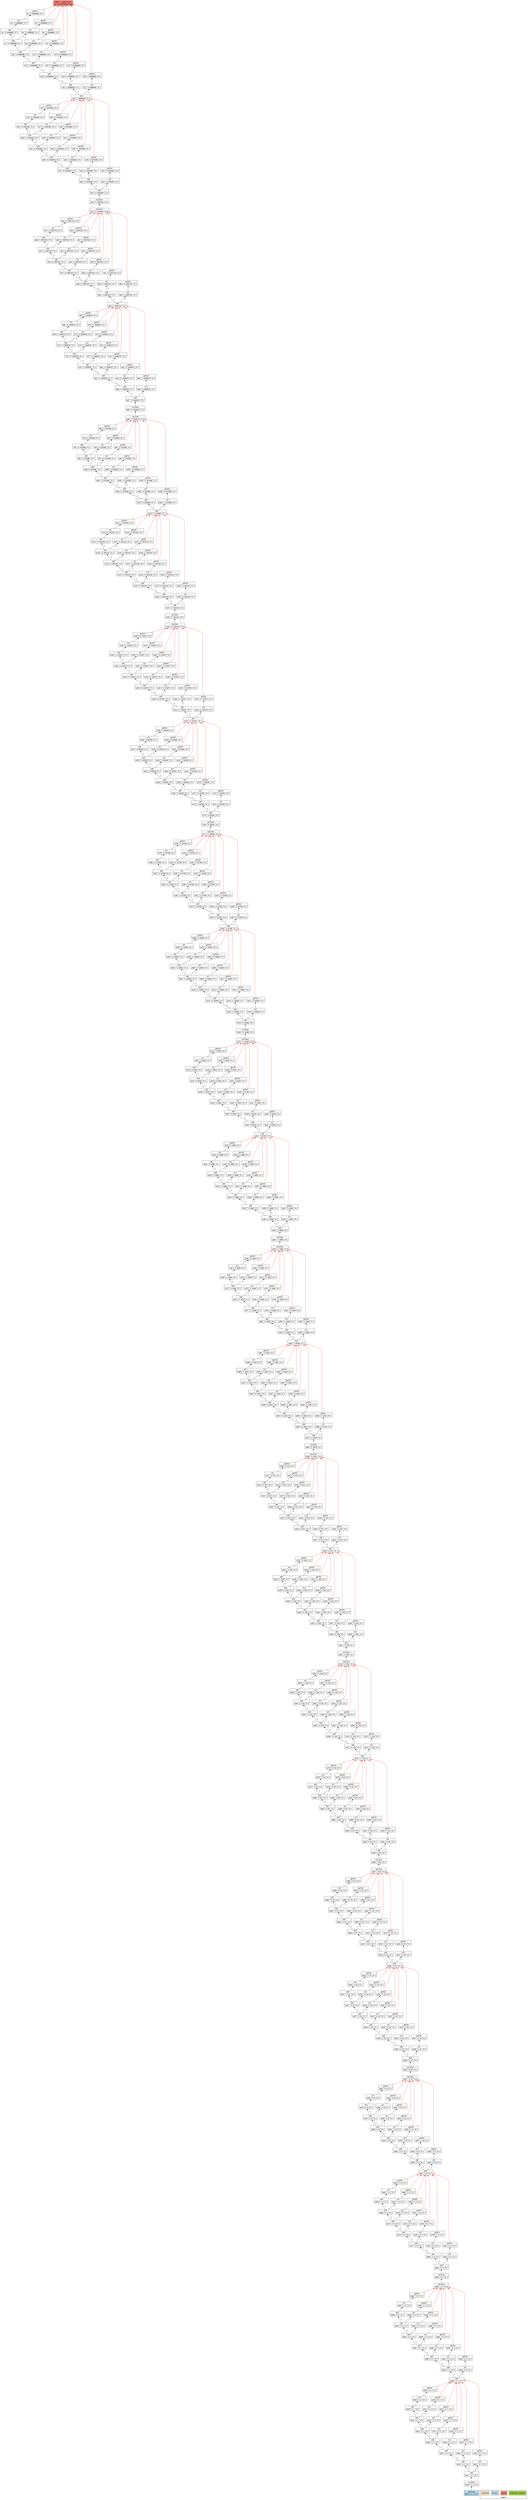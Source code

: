 digraph {
    rankdir=BT;
    graph [dpi=50 fontname=Consolas];
    node [shape=record fontname=Consolas];
    edge [fontname=Consolas];
    1 [label="{Label: \"myTexture\"|{a1|S:16777216|R:9}}" fillcolor=salmon style=filled];
    2 [label="{gather|{a2|S:8388608|R:1}}"];
    3 [label="{mul|{a3|S:8388608|R:1}}"];
    4 [label="{add|{a4|S:8388608|R:1}}"];
    5 [label="{gather|{a5|S:8388608|R:1}}"];
    6 [label="{mul|{a6|S:8388608|R:1}}"];
    7 [label="{add|{a7|S:8388608|R:1}}"];
    8 [label="{gather|{a8|S:8388608|R:1}}"];
    9 [label="{mul|{a9|S:8388608|R:1}}"];
    10 [label="{add|{a10|S:8388608|R:1}}"];
    11 [label="{gather|{a11|S:8388608|R:1}}"];
    12 [label="{mul|{a12|S:8388608|R:1}}"];
    13 [label="{add|{a13|S:8388608|R:1}}"];
    14 [label="{gather|{a14|S:8388608|R:1}}"];
    15 [label="{mul|{a15|S:8388608|R:1}}"];
    16 [label="{add|{a16|S:8388608|R:1}}"];
    17 [label="{gather|{a17|S:8388608|R:1}}"];
    18 [label="{mul|{a18|S:8388608|R:1}}"];
    19 [label="{add|{a19|S:8388608|R:1}}"];
    20 [label="{gather|{a20|S:8388608|R:1}}"];
    21 [label="{mul|{a21|S:8388608|R:1}}"];
    22 [label="{add|{a22|S:8388608|R:7}}"];
    23 [label="{gather|{a23|S:4194304|R:1}}"];
    24 [label="{mul|{a24|S:4194304|R:1}}"];
    25 [label="{add|{a25|S:4194304|R:1}}"];
    26 [label="{gather|{a26|S:4194304|R:1}}"];
    27 [label="{mul|{a27|S:4194304|R:1}}"];
    28 [label="{add|{a28|S:4194304|R:1}}"];
    29 [label="{gather|{a29|S:4194304|R:1}}"];
    30 [label="{mul|{a30|S:4194304|R:1}}"];
    31 [label="{add|{a31|S:4194304|R:1}}"];
    32 [label="{gather|{a32|S:4194304|R:1}}"];
    33 [label="{mul|{a33|S:4194304|R:1}}"];
    34 [label="{add|{a34|S:4194304|R:1}}"];
    35 [label="{gather|{a35|S:4194304|R:1}}"];
    36 [label="{mul|{a36|S:4194304|R:1}}"];
    37 [label="{add|{a37|S:4194304|R:1}}"];
    38 [label="{gather|{a38|S:4194304|R:1}}"];
    39 [label="{mul|{a39|S:4194304|R:1}}"];
    40 [label="{add|{a40|S:4194304|R:1}}"];
    41 [label="{gather|{a41|S:4194304|R:1}}"];
    42 [label="{mul|{a42|S:4194304|R:1}}"];
    43 [label="{add|{a43|S:4194304|R:1}}"];
    44 [label="{minimum|{a44|S:4194304|R:1}}"];
    45 [label="{maximum|{a45|S:4194304|R:8}}"];
    46 [label="{gather|{a46|S:2097152|R:1}}"];
    47 [label="{mul|{a47|S:2097152|R:1}}"];
    48 [label="{add|{a48|S:2097152|R:1}}"];
    49 [label="{gather|{a49|S:2097152|R:1}}"];
    50 [label="{mul|{a50|S:2097152|R:1}}"];
    51 [label="{add|{a51|S:2097152|R:1}}"];
    52 [label="{gather|{a52|S:2097152|R:1}}"];
    53 [label="{mul|{a53|S:2097152|R:1}}"];
    54 [label="{add|{a54|S:2097152|R:1}}"];
    55 [label="{gather|{a55|S:2097152|R:1}}"];
    56 [label="{mul|{a56|S:2097152|R:1}}"];
    57 [label="{add|{a57|S:2097152|R:1}}"];
    58 [label="{gather|{a58|S:2097152|R:1}}"];
    59 [label="{mul|{a59|S:2097152|R:1}}"];
    60 [label="{add|{a60|S:2097152|R:1}}"];
    61 [label="{gather|{a61|S:2097152|R:1}}"];
    62 [label="{mul|{a62|S:2097152|R:1}}"];
    63 [label="{add|{a63|S:2097152|R:1}}"];
    64 [label="{gather|{a64|S:2097152|R:1}}"];
    65 [label="{mul|{a65|S:2097152|R:1}}"];
    66 [label="{add|{a66|S:2097152|R:7}}"];
    67 [label="{gather|{a67|S:1048576|R:1}}"];
    68 [label="{mul|{a68|S:1048576|R:1}}"];
    69 [label="{add|{a69|S:1048576|R:1}}"];
    70 [label="{gather|{a70|S:1048576|R:1}}"];
    71 [label="{mul|{a71|S:1048576|R:1}}"];
    72 [label="{add|{a72|S:1048576|R:1}}"];
    73 [label="{gather|{a73|S:1048576|R:1}}"];
    74 [label="{mul|{a74|S:1048576|R:1}}"];
    75 [label="{add|{a75|S:1048576|R:1}}"];
    76 [label="{gather|{a76|S:1048576|R:1}}"];
    77 [label="{mul|{a77|S:1048576|R:1}}"];
    78 [label="{add|{a78|S:1048576|R:1}}"];
    79 [label="{gather|{a79|S:1048576|R:1}}"];
    80 [label="{mul|{a80|S:1048576|R:1}}"];
    81 [label="{add|{a81|S:1048576|R:1}}"];
    82 [label="{gather|{a82|S:1048576|R:1}}"];
    83 [label="{mul|{a83|S:1048576|R:1}}"];
    84 [label="{add|{a84|S:1048576|R:1}}"];
    85 [label="{gather|{a85|S:1048576|R:1}}"];
    86 [label="{mul|{a86|S:1048576|R:1}}"];
    87 [label="{add|{a87|S:1048576|R:1}}"];
    88 [label="{minimum|{a88|S:1048576|R:1}}"];
    89 [label="{maximum|{a89|S:1048576|R:8}}"];
    90 [label="{gather|{a90|S:524288|R:1}}"];
    91 [label="{mul|{a91|S:524288|R:1}}"];
    92 [label="{add|{a92|S:524288|R:1}}"];
    93 [label="{gather|{a93|S:524288|R:1}}"];
    94 [label="{mul|{a94|S:524288|R:1}}"];
    95 [label="{add|{a95|S:524288|R:1}}"];
    96 [label="{gather|{a96|S:524288|R:1}}"];
    97 [label="{mul|{a97|S:524288|R:1}}"];
    98 [label="{add|{a98|S:524288|R:1}}"];
    99 [label="{gather|{a99|S:524288|R:1}}"];
    100 [label="{mul|{a100|S:524288|R:1}}"];
    101 [label="{add|{a101|S:524288|R:1}}"];
    102 [label="{gather|{a102|S:524288|R:1}}"];
    103 [label="{mul|{a103|S:524288|R:1}}"];
    104 [label="{add|{a104|S:524288|R:1}}"];
    105 [label="{gather|{a105|S:524288|R:1}}"];
    106 [label="{mul|{a106|S:524288|R:1}}"];
    107 [label="{add|{a107|S:524288|R:1}}"];
    108 [label="{gather|{a108|S:524288|R:1}}"];
    109 [label="{mul|{a109|S:524288|R:1}}"];
    110 [label="{add|{a110|S:524288|R:7}}"];
    111 [label="{gather|{a111|S:262144|R:1}}"];
    112 [label="{mul|{a112|S:262144|R:1}}"];
    113 [label="{add|{a113|S:262144|R:1}}"];
    114 [label="{gather|{a114|S:262144|R:1}}"];
    115 [label="{mul|{a115|S:262144|R:1}}"];
    116 [label="{add|{a116|S:262144|R:1}}"];
    117 [label="{gather|{a117|S:262144|R:1}}"];
    118 [label="{mul|{a118|S:262144|R:1}}"];
    119 [label="{add|{a119|S:262144|R:1}}"];
    120 [label="{gather|{a120|S:262144|R:1}}"];
    121 [label="{mul|{a121|S:262144|R:1}}"];
    122 [label="{add|{a122|S:262144|R:1}}"];
    123 [label="{gather|{a123|S:262144|R:1}}"];
    124 [label="{mul|{a124|S:262144|R:1}}"];
    125 [label="{add|{a125|S:262144|R:1}}"];
    126 [label="{gather|{a126|S:262144|R:1}}"];
    127 [label="{mul|{a127|S:262144|R:1}}"];
    128 [label="{add|{a128|S:262144|R:1}}"];
    129 [label="{gather|{a129|S:262144|R:1}}"];
    130 [label="{mul|{a130|S:262144|R:1}}"];
    131 [label="{add|{a131|S:262144|R:1}}"];
    132 [label="{minimum|{a132|S:262144|R:1}}"];
    133 [label="{maximum|{a133|S:262144|R:8}}"];
    134 [label="{gather|{a134|S:131072|R:1}}"];
    135 [label="{mul|{a135|S:131072|R:1}}"];
    136 [label="{add|{a136|S:131072|R:1}}"];
    137 [label="{gather|{a137|S:131072|R:1}}"];
    138 [label="{mul|{a138|S:131072|R:1}}"];
    139 [label="{add|{a139|S:131072|R:1}}"];
    140 [label="{gather|{a140|S:131072|R:1}}"];
    141 [label="{mul|{a141|S:131072|R:1}}"];
    142 [label="{add|{a142|S:131072|R:1}}"];
    143 [label="{gather|{a143|S:131072|R:1}}"];
    144 [label="{mul|{a144|S:131072|R:1}}"];
    145 [label="{add|{a145|S:131072|R:1}}"];
    146 [label="{gather|{a146|S:131072|R:1}}"];
    147 [label="{mul|{a147|S:131072|R:1}}"];
    148 [label="{add|{a148|S:131072|R:1}}"];
    149 [label="{gather|{a149|S:131072|R:1}}"];
    150 [label="{mul|{a150|S:131072|R:1}}"];
    151 [label="{add|{a151|S:131072|R:1}}"];
    152 [label="{gather|{a152|S:131072|R:1}}"];
    153 [label="{mul|{a153|S:131072|R:1}}"];
    154 [label="{add|{a154|S:131072|R:7}}"];
    155 [label="{gather|{a155|S:65536|R:1}}"];
    156 [label="{mul|{a156|S:65536|R:1}}"];
    157 [label="{add|{a157|S:65536|R:1}}"];
    158 [label="{gather|{a158|S:65536|R:1}}"];
    159 [label="{mul|{a159|S:65536|R:1}}"];
    160 [label="{add|{a160|S:65536|R:1}}"];
    161 [label="{gather|{a161|S:65536|R:1}}"];
    162 [label="{mul|{a162|S:65536|R:1}}"];
    163 [label="{add|{a163|S:65536|R:1}}"];
    164 [label="{gather|{a164|S:65536|R:1}}"];
    165 [label="{mul|{a165|S:65536|R:1}}"];
    166 [label="{add|{a166|S:65536|R:1}}"];
    167 [label="{gather|{a167|S:65536|R:1}}"];
    168 [label="{mul|{a168|S:65536|R:1}}"];
    169 [label="{add|{a169|S:65536|R:1}}"];
    170 [label="{gather|{a170|S:65536|R:1}}"];
    171 [label="{mul|{a171|S:65536|R:1}}"];
    172 [label="{add|{a172|S:65536|R:1}}"];
    173 [label="{gather|{a173|S:65536|R:1}}"];
    174 [label="{mul|{a174|S:65536|R:1}}"];
    175 [label="{add|{a175|S:65536|R:1}}"];
    176 [label="{minimum|{a176|S:65536|R:1}}"];
    177 [label="{maximum|{a177|S:65536|R:8}}"];
    178 [label="{gather|{a178|S:32768|R:1}}"];
    179 [label="{mul|{a179|S:32768|R:1}}"];
    180 [label="{add|{a180|S:32768|R:1}}"];
    181 [label="{gather|{a181|S:32768|R:1}}"];
    182 [label="{mul|{a182|S:32768|R:1}}"];
    183 [label="{add|{a183|S:32768|R:1}}"];
    184 [label="{gather|{a184|S:32768|R:1}}"];
    185 [label="{mul|{a185|S:32768|R:1}}"];
    186 [label="{add|{a186|S:32768|R:1}}"];
    187 [label="{gather|{a187|S:32768|R:1}}"];
    188 [label="{mul|{a188|S:32768|R:1}}"];
    189 [label="{add|{a189|S:32768|R:1}}"];
    190 [label="{gather|{a190|S:32768|R:1}}"];
    191 [label="{mul|{a191|S:32768|R:1}}"];
    192 [label="{add|{a192|S:32768|R:1}}"];
    193 [label="{gather|{a193|S:32768|R:1}}"];
    194 [label="{mul|{a194|S:32768|R:1}}"];
    195 [label="{add|{a195|S:32768|R:1}}"];
    196 [label="{gather|{a196|S:32768|R:1}}"];
    197 [label="{mul|{a197|S:32768|R:1}}"];
    198 [label="{add|{a198|S:32768|R:7}}"];
    199 [label="{gather|{a199|S:16384|R:1}}"];
    200 [label="{mul|{a200|S:16384|R:1}}"];
    201 [label="{add|{a201|S:16384|R:1}}"];
    202 [label="{gather|{a202|S:16384|R:1}}"];
    203 [label="{mul|{a203|S:16384|R:1}}"];
    204 [label="{add|{a204|S:16384|R:1}}"];
    205 [label="{gather|{a205|S:16384|R:1}}"];
    206 [label="{mul|{a206|S:16384|R:1}}"];
    207 [label="{add|{a207|S:16384|R:1}}"];
    208 [label="{gather|{a208|S:16384|R:1}}"];
    209 [label="{mul|{a209|S:16384|R:1}}"];
    210 [label="{add|{a210|S:16384|R:1}}"];
    211 [label="{gather|{a211|S:16384|R:1}}"];
    212 [label="{mul|{a212|S:16384|R:1}}"];
    213 [label="{add|{a213|S:16384|R:1}}"];
    214 [label="{gather|{a214|S:16384|R:1}}"];
    215 [label="{mul|{a215|S:16384|R:1}}"];
    216 [label="{add|{a216|S:16384|R:1}}"];
    217 [label="{gather|{a217|S:16384|R:1}}"];
    218 [label="{mul|{a218|S:16384|R:1}}"];
    219 [label="{add|{a219|S:16384|R:1}}"];
    220 [label="{minimum|{a220|S:16384|R:1}}"];
    221 [label="{maximum|{a221|S:16384|R:8}}"];
    222 [label="{gather|{a222|S:8192|R:1}}"];
    223 [label="{mul|{a223|S:8192|R:1}}"];
    224 [label="{add|{a224|S:8192|R:1}}"];
    225 [label="{gather|{a225|S:8192|R:1}}"];
    226 [label="{mul|{a226|S:8192|R:1}}"];
    227 [label="{add|{a227|S:8192|R:1}}"];
    228 [label="{gather|{a228|S:8192|R:1}}"];
    229 [label="{mul|{a229|S:8192|R:1}}"];
    230 [label="{add|{a230|S:8192|R:1}}"];
    231 [label="{gather|{a231|S:8192|R:1}}"];
    232 [label="{mul|{a232|S:8192|R:1}}"];
    233 [label="{add|{a233|S:8192|R:1}}"];
    234 [label="{gather|{a234|S:8192|R:1}}"];
    235 [label="{mul|{a235|S:8192|R:1}}"];
    236 [label="{add|{a236|S:8192|R:1}}"];
    237 [label="{gather|{a237|S:8192|R:1}}"];
    238 [label="{mul|{a238|S:8192|R:1}}"];
    239 [label="{add|{a239|S:8192|R:1}}"];
    240 [label="{gather|{a240|S:8192|R:1}}"];
    241 [label="{mul|{a241|S:8192|R:1}}"];
    242 [label="{add|{a242|S:8192|R:7}}"];
    243 [label="{gather|{a243|S:4096|R:1}}"];
    244 [label="{mul|{a244|S:4096|R:1}}"];
    245 [label="{add|{a245|S:4096|R:1}}"];
    246 [label="{gather|{a246|S:4096|R:1}}"];
    247 [label="{mul|{a247|S:4096|R:1}}"];
    248 [label="{add|{a248|S:4096|R:1}}"];
    249 [label="{gather|{a249|S:4096|R:1}}"];
    250 [label="{mul|{a250|S:4096|R:1}}"];
    251 [label="{add|{a251|S:4096|R:1}}"];
    252 [label="{gather|{a252|S:4096|R:1}}"];
    253 [label="{mul|{a253|S:4096|R:1}}"];
    254 [label="{add|{a254|S:4096|R:1}}"];
    255 [label="{gather|{a255|S:4096|R:1}}"];
    256 [label="{mul|{a256|S:4096|R:1}}"];
    257 [label="{add|{a257|S:4096|R:1}}"];
    258 [label="{gather|{a258|S:4096|R:1}}"];
    259 [label="{mul|{a259|S:4096|R:1}}"];
    260 [label="{add|{a260|S:4096|R:1}}"];
    261 [label="{gather|{a261|S:4096|R:1}}"];
    262 [label="{mul|{a262|S:4096|R:1}}"];
    263 [label="{add|{a263|S:4096|R:1}}"];
    264 [label="{minimum|{a264|S:4096|R:1}}"];
    265 [label="{maximum|{a265|S:4096|R:8}}"];
    266 [label="{gather|{a266|S:2048|R:1}}"];
    267 [label="{mul|{a267|S:2048|R:1}}"];
    268 [label="{add|{a268|S:2048|R:1}}"];
    269 [label="{gather|{a269|S:2048|R:1}}"];
    270 [label="{mul|{a270|S:2048|R:1}}"];
    271 [label="{add|{a271|S:2048|R:1}}"];
    272 [label="{gather|{a272|S:2048|R:1}}"];
    273 [label="{mul|{a273|S:2048|R:1}}"];
    274 [label="{add|{a274|S:2048|R:1}}"];
    275 [label="{gather|{a275|S:2048|R:1}}"];
    276 [label="{mul|{a276|S:2048|R:1}}"];
    277 [label="{add|{a277|S:2048|R:1}}"];
    278 [label="{gather|{a278|S:2048|R:1}}"];
    279 [label="{mul|{a279|S:2048|R:1}}"];
    280 [label="{add|{a280|S:2048|R:1}}"];
    281 [label="{gather|{a281|S:2048|R:1}}"];
    282 [label="{mul|{a282|S:2048|R:1}}"];
    283 [label="{add|{a283|S:2048|R:1}}"];
    284 [label="{gather|{a284|S:2048|R:1}}"];
    285 [label="{mul|{a285|S:2048|R:1}}"];
    286 [label="{add|{a286|S:2048|R:7}}"];
    287 [label="{gather|{a287|S:1024|R:1}}"];
    288 [label="{mul|{a288|S:1024|R:1}}"];
    289 [label="{add|{a289|S:1024|R:1}}"];
    290 [label="{gather|{a290|S:1024|R:1}}"];
    291 [label="{mul|{a291|S:1024|R:1}}"];
    292 [label="{add|{a292|S:1024|R:1}}"];
    293 [label="{gather|{a293|S:1024|R:1}}"];
    294 [label="{mul|{a294|S:1024|R:1}}"];
    295 [label="{add|{a295|S:1024|R:1}}"];
    296 [label="{gather|{a296|S:1024|R:1}}"];
    297 [label="{mul|{a297|S:1024|R:1}}"];
    298 [label="{add|{a298|S:1024|R:1}}"];
    299 [label="{gather|{a299|S:1024|R:1}}"];
    300 [label="{mul|{a300|S:1024|R:1}}"];
    301 [label="{add|{a301|S:1024|R:1}}"];
    302 [label="{gather|{a302|S:1024|R:1}}"];
    303 [label="{mul|{a303|S:1024|R:1}}"];
    304 [label="{add|{a304|S:1024|R:1}}"];
    305 [label="{gather|{a305|S:1024|R:1}}"];
    306 [label="{mul|{a306|S:1024|R:1}}"];
    307 [label="{add|{a307|S:1024|R:1}}"];
    308 [label="{minimum|{a308|S:1024|R:1}}"];
    309 [label="{maximum|{a309|S:1024|R:8}}"];
    310 [label="{gather|{a310|S:512|R:1}}"];
    311 [label="{mul|{a311|S:512|R:1}}"];
    312 [label="{add|{a312|S:512|R:1}}"];
    313 [label="{gather|{a313|S:512|R:1}}"];
    314 [label="{mul|{a314|S:512|R:1}}"];
    315 [label="{add|{a315|S:512|R:1}}"];
    316 [label="{gather|{a316|S:512|R:1}}"];
    317 [label="{mul|{a317|S:512|R:1}}"];
    318 [label="{add|{a318|S:512|R:1}}"];
    319 [label="{gather|{a319|S:512|R:1}}"];
    320 [label="{mul|{a320|S:512|R:1}}"];
    321 [label="{add|{a321|S:512|R:1}}"];
    322 [label="{gather|{a322|S:512|R:1}}"];
    323 [label="{mul|{a323|S:512|R:1}}"];
    324 [label="{add|{a324|S:512|R:1}}"];
    325 [label="{gather|{a325|S:512|R:1}}"];
    326 [label="{mul|{a326|S:512|R:1}}"];
    327 [label="{add|{a327|S:512|R:1}}"];
    328 [label="{gather|{a328|S:512|R:1}}"];
    329 [label="{mul|{a329|S:512|R:1}}"];
    330 [label="{add|{a330|S:512|R:7}}"];
    331 [label="{gather|{a331|S:256|R:1}}"];
    332 [label="{mul|{a332|S:256|R:1}}"];
    333 [label="{add|{a333|S:256|R:1}}"];
    334 [label="{gather|{a334|S:256|R:1}}"];
    335 [label="{mul|{a335|S:256|R:1}}"];
    336 [label="{add|{a336|S:256|R:1}}"];
    337 [label="{gather|{a337|S:256|R:1}}"];
    338 [label="{mul|{a338|S:256|R:1}}"];
    339 [label="{add|{a339|S:256|R:1}}"];
    340 [label="{gather|{a340|S:256|R:1}}"];
    341 [label="{mul|{a341|S:256|R:1}}"];
    342 [label="{add|{a342|S:256|R:1}}"];
    343 [label="{gather|{a343|S:256|R:1}}"];
    344 [label="{mul|{a344|S:256|R:1}}"];
    345 [label="{add|{a345|S:256|R:1}}"];
    346 [label="{gather|{a346|S:256|R:1}}"];
    347 [label="{mul|{a347|S:256|R:1}}"];
    348 [label="{add|{a348|S:256|R:1}}"];
    349 [label="{gather|{a349|S:256|R:1}}"];
    350 [label="{mul|{a350|S:256|R:1}}"];
    351 [label="{add|{a351|S:256|R:1}}"];
    352 [label="{minimum|{a352|S:256|R:1}}"];
    353 [label="{maximum|{a353|S:256|R:8}}"];
    354 [label="{gather|{a354|S:128|R:1}}"];
    355 [label="{mul|{a355|S:128|R:1}}"];
    356 [label="{add|{a356|S:128|R:1}}"];
    357 [label="{gather|{a357|S:128|R:1}}"];
    358 [label="{mul|{a358|S:128|R:1}}"];
    359 [label="{add|{a359|S:128|R:1}}"];
    360 [label="{gather|{a360|S:128|R:1}}"];
    361 [label="{mul|{a361|S:128|R:1}}"];
    362 [label="{add|{a362|S:128|R:1}}"];
    363 [label="{gather|{a363|S:128|R:1}}"];
    364 [label="{mul|{a364|S:128|R:1}}"];
    365 [label="{add|{a365|S:128|R:1}}"];
    366 [label="{gather|{a366|S:128|R:1}}"];
    367 [label="{mul|{a367|S:128|R:1}}"];
    368 [label="{add|{a368|S:128|R:1}}"];
    369 [label="{gather|{a369|S:128|R:1}}"];
    370 [label="{mul|{a370|S:128|R:1}}"];
    371 [label="{add|{a371|S:128|R:1}}"];
    372 [label="{gather|{a372|S:128|R:1}}"];
    373 [label="{mul|{a373|S:128|R:1}}"];
    374 [label="{add|{a374|S:128|R:7}}"];
    375 [label="{gather|{a375|S:64|R:1}}"];
    376 [label="{mul|{a376|S:64|R:1}}"];
    377 [label="{add|{a377|S:64|R:1}}"];
    378 [label="{gather|{a378|S:64|R:1}}"];
    379 [label="{mul|{a379|S:64|R:1}}"];
    380 [label="{add|{a380|S:64|R:1}}"];
    381 [label="{gather|{a381|S:64|R:1}}"];
    382 [label="{mul|{a382|S:64|R:1}}"];
    383 [label="{add|{a383|S:64|R:1}}"];
    384 [label="{gather|{a384|S:64|R:1}}"];
    385 [label="{mul|{a385|S:64|R:1}}"];
    386 [label="{add|{a386|S:64|R:1}}"];
    387 [label="{gather|{a387|S:64|R:1}}"];
    388 [label="{mul|{a388|S:64|R:1}}"];
    389 [label="{add|{a389|S:64|R:1}}"];
    390 [label="{gather|{a390|S:64|R:1}}"];
    391 [label="{mul|{a391|S:64|R:1}}"];
    392 [label="{add|{a392|S:64|R:1}}"];
    393 [label="{gather|{a393|S:64|R:1}}"];
    394 [label="{mul|{a394|S:64|R:1}}"];
    395 [label="{add|{a395|S:64|R:1}}"];
    396 [label="{minimum|{a396|S:64|R:1}}"];
    397 [label="{maximum|{a397|S:64|R:8}}"];
    398 [label="{gather|{a398|S:32|R:1}}"];
    399 [label="{mul|{a399|S:32|R:1}}"];
    400 [label="{add|{a400|S:32|R:1}}"];
    401 [label="{gather|{a401|S:32|R:1}}"];
    402 [label="{mul|{a402|S:32|R:1}}"];
    403 [label="{add|{a403|S:32|R:1}}"];
    404 [label="{gather|{a404|S:32|R:1}}"];
    405 [label="{mul|{a405|S:32|R:1}}"];
    406 [label="{add|{a406|S:32|R:1}}"];
    407 [label="{gather|{a407|S:32|R:1}}"];
    408 [label="{mul|{a408|S:32|R:1}}"];
    409 [label="{add|{a409|S:32|R:1}}"];
    410 [label="{gather|{a410|S:32|R:1}}"];
    411 [label="{mul|{a411|S:32|R:1}}"];
    412 [label="{add|{a412|S:32|R:1}}"];
    413 [label="{gather|{a413|S:32|R:1}}"];
    414 [label="{mul|{a414|S:32|R:1}}"];
    415 [label="{add|{a415|S:32|R:1}}"];
    416 [label="{gather|{a416|S:32|R:1}}"];
    417 [label="{mul|{a417|S:32|R:1}}"];
    418 [label="{add|{a418|S:32|R:7}}"];
    419 [label="{gather|{a419|S:16|R:1}}"];
    420 [label="{mul|{a420|S:16|R:1}}"];
    421 [label="{add|{a421|S:16|R:1}}"];
    422 [label="{gather|{a422|S:16|R:1}}"];
    423 [label="{mul|{a423|S:16|R:1}}"];
    424 [label="{add|{a424|S:16|R:1}}"];
    425 [label="{gather|{a425|S:16|R:1}}"];
    426 [label="{mul|{a426|S:16|R:1}}"];
    427 [label="{add|{a427|S:16|R:1}}"];
    428 [label="{gather|{a428|S:16|R:1}}"];
    429 [label="{mul|{a429|S:16|R:1}}"];
    430 [label="{add|{a430|S:16|R:1}}"];
    431 [label="{gather|{a431|S:16|R:1}}"];
    432 [label="{mul|{a432|S:16|R:1}}"];
    433 [label="{add|{a433|S:16|R:1}}"];
    434 [label="{gather|{a434|S:16|R:1}}"];
    435 [label="{mul|{a435|S:16|R:1}}"];
    436 [label="{add|{a436|S:16|R:1}}"];
    437 [label="{gather|{a437|S:16|R:1}}"];
    438 [label="{mul|{a438|S:16|R:1}}"];
    439 [label="{add|{a439|S:16|R:1}}"];
    440 [label="{minimum|{a440|S:16|R:1}}"];
    441 [label="{maximum|{a441|S:16|R:8}}"];
    442 [label="{gather|{a442|S:8|R:1}}"];
    443 [label="{mul|{a443|S:8|R:1}}"];
    444 [label="{add|{a444|S:8|R:1}}"];
    445 [label="{gather|{a445|S:8|R:1}}"];
    446 [label="{mul|{a446|S:8|R:1}}"];
    447 [label="{add|{a447|S:8|R:1}}"];
    448 [label="{gather|{a448|S:8|R:1}}"];
    449 [label="{mul|{a449|S:8|R:1}}"];
    450 [label="{add|{a450|S:8|R:1}}"];
    451 [label="{gather|{a451|S:8|R:1}}"];
    452 [label="{mul|{a452|S:8|R:1}}"];
    453 [label="{add|{a453|S:8|R:1}}"];
    454 [label="{gather|{a454|S:8|R:1}}"];
    455 [label="{mul|{a455|S:8|R:1}}"];
    456 [label="{add|{a456|S:8|R:1}}"];
    457 [label="{gather|{a457|S:8|R:1}}"];
    458 [label="{mul|{a458|S:8|R:1}}"];
    459 [label="{add|{a459|S:8|R:1}}"];
    460 [label="{gather|{a460|S:8|R:1}}"];
    461 [label="{mul|{a461|S:8|R:1}}"];
    462 [label="{add|{a462|S:8|R:7}}"];
    463 [label="{gather|{a463|S:4|R:1}}"];
    464 [label="{mul|{a464|S:4|R:1}}"];
    465 [label="{add|{a465|S:4|R:1}}"];
    466 [label="{gather|{a466|S:4|R:1}}"];
    467 [label="{mul|{a467|S:4|R:1}}"];
    468 [label="{add|{a468|S:4|R:1}}"];
    469 [label="{gather|{a469|S:4|R:1}}"];
    470 [label="{mul|{a470|S:4|R:1}}"];
    471 [label="{add|{a471|S:4|R:1}}"];
    472 [label="{gather|{a472|S:4|R:1}}"];
    473 [label="{mul|{a473|S:4|R:1}}"];
    474 [label="{add|{a474|S:4|R:1}}"];
    475 [label="{gather|{a475|S:4|R:1}}"];
    476 [label="{mul|{a476|S:4|R:1}}"];
    477 [label="{add|{a477|S:4|R:1}}"];
    478 [label="{gather|{a478|S:4|R:1}}"];
    479 [label="{mul|{a479|S:4|R:1}}"];
    480 [label="{add|{a480|S:4|R:1}}"];
    481 [label="{gather|{a481|S:4|R:1}}"];
    482 [label="{mul|{a482|S:4|R:1}}"];
    483 [label="{add|{a483|S:4|R:1}}"];
    484 [label="{minimum|{a484|S:4|R:1}}"];
    485 [label="{maximum|{a485|S:4|R:8}}"];
    486 [label="{gather|{a486|S:2|R:1}}"];
    487 [label="{mul|{a487|S:2|R:1}}"];
    488 [label="{add|{a488|S:2|R:1}}"];
    489 [label="{gather|{a489|S:2|R:1}}"];
    490 [label="{mul|{a490|S:2|R:1}}"];
    491 [label="{add|{a491|S:2|R:1}}"];
    492 [label="{gather|{a492|S:2|R:1}}"];
    493 [label="{mul|{a493|S:2|R:1}}"];
    494 [label="{add|{a494|S:2|R:1}}"];
    495 [label="{gather|{a495|S:2|R:1}}"];
    496 [label="{mul|{a496|S:2|R:1}}"];
    497 [label="{add|{a497|S:2|R:1}}"];
    498 [label="{gather|{a498|S:2|R:1}}"];
    499 [label="{mul|{a499|S:2|R:1}}"];
    500 [label="{add|{a500|S:2|R:1}}"];
    501 [label="{gather|{a501|S:2|R:1}}"];
    502 [label="{mul|{a502|S:2|R:1}}"];
    503 [label="{add|{a503|S:2|R:1}}"];
    504 [label="{gather|{a504|S:2|R:1}}"];
    505 [label="{mul|{a505|S:2|R:1}}"];
    506 [label="{add|{a506|S:2|R:7}}"];
    507 [label="{gather|{a507|S:1|R:1}}"];
    508 [label="{mul|{a508|S:1|R:1}}"];
    509 [label="{add|{a509|S:1|R:1}}"];
    510 [label="{gather|{a510|S:1|R:1}}"];
    511 [label="{mul|{a511|S:1|R:1}}"];
    512 [label="{add|{a512|S:1|R:1}}"];
    513 [label="{gather|{a513|S:1|R:1}}"];
    514 [label="{mul|{a514|S:1|R:1}}"];
    515 [label="{add|{a515|S:1|R:1}}"];
    516 [label="{gather|{a516|S:1|R:1}}"];
    517 [label="{mul|{a517|S:1|R:1}}"];
    518 [label="{add|{a518|S:1|R:1}}"];
    519 [label="{gather|{a519|S:1|R:1}}"];
    520 [label="{mul|{a520|S:1|R:1}}"];
    521 [label="{add|{a521|S:1|R:1}}"];
    522 [label="{gather|{a522|S:1|R:1}}"];
    523 [label="{mul|{a523|S:1|R:1}}"];
    524 [label="{add|{a524|S:1|R:1}}"];
    525 [label="{gather|{a525|S:1|R:1}}"];
    526 [label="{mul|{a526|S:1|R:1}}"];
    527 [label="{add|{a527|S:1|R:1}}"];
    528 [label="{minimum|{a528|S:1|R:1}}"];
    529 [label="{maximum|{a529|S:1|R:1}}" fillcolor=lightblue2 style=filled];
    2 -> 1 [color=red];
    3 -> 2;
    4 -> 3;
    5 -> 1 [color=red];
    6 -> 5;
    7 -> 6 [label=" 2"];
    7 -> 4 [label=" 1"];
    8 -> 1 [color=red];
    9 -> 8;
    10 -> 9 [label=" 2"];
    10 -> 7 [label=" 1"];
    11 -> 1 [color=red];
    12 -> 11;
    13 -> 12 [label=" 2"];
    13 -> 10 [label=" 1"];
    14 -> 1 [color=red];
    15 -> 14;
    16 -> 15 [label=" 2"];
    16 -> 13 [label=" 1"];
    17 -> 1 [color=red];
    18 -> 17;
    19 -> 18 [label=" 2"];
    19 -> 16 [label=" 1"];
    20 -> 1 [color=red];
    21 -> 20;
    22 -> 21 [label=" 2"];
    22 -> 19 [label=" 1"];
    23 -> 22 [color=red];
    24 -> 23;
    25 -> 24;
    26 -> 22 [color=red];
    27 -> 26;
    28 -> 27 [label=" 2"];
    28 -> 25 [label=" 1"];
    29 -> 22 [color=red];
    30 -> 29;
    31 -> 30 [label=" 2"];
    31 -> 28 [label=" 1"];
    32 -> 22 [color=red];
    33 -> 32;
    34 -> 33 [label=" 2"];
    34 -> 31 [label=" 1"];
    35 -> 22 [color=red];
    36 -> 35;
    37 -> 36 [label=" 2"];
    37 -> 34 [label=" 1"];
    38 -> 22 [color=red];
    39 -> 38;
    40 -> 39 [label=" 2"];
    40 -> 37 [label=" 1"];
    41 -> 22 [color=red];
    42 -> 41;
    43 -> 42 [label=" 2"];
    43 -> 40 [label=" 1"];
    44 -> 43;
    45 -> 44;
    46 -> 45 [color=red];
    47 -> 46;
    48 -> 47;
    49 -> 45 [color=red];
    50 -> 49;
    51 -> 50 [label=" 2"];
    51 -> 48 [label=" 1"];
    52 -> 45 [color=red];
    53 -> 52;
    54 -> 53 [label=" 2"];
    54 -> 51 [label=" 1"];
    55 -> 45 [color=red];
    56 -> 55;
    57 -> 56 [label=" 2"];
    57 -> 54 [label=" 1"];
    58 -> 45 [color=red];
    59 -> 58;
    60 -> 59 [label=" 2"];
    60 -> 57 [label=" 1"];
    61 -> 45 [color=red];
    62 -> 61;
    63 -> 62 [label=" 2"];
    63 -> 60 [label=" 1"];
    64 -> 45 [color=red];
    65 -> 64;
    66 -> 65 [label=" 2"];
    66 -> 63 [label=" 1"];
    67 -> 66 [color=red];
    68 -> 67;
    69 -> 68;
    70 -> 66 [color=red];
    71 -> 70;
    72 -> 71 [label=" 2"];
    72 -> 69 [label=" 1"];
    73 -> 66 [color=red];
    74 -> 73;
    75 -> 74 [label=" 2"];
    75 -> 72 [label=" 1"];
    76 -> 66 [color=red];
    77 -> 76;
    78 -> 77 [label=" 2"];
    78 -> 75 [label=" 1"];
    79 -> 66 [color=red];
    80 -> 79;
    81 -> 80 [label=" 2"];
    81 -> 78 [label=" 1"];
    82 -> 66 [color=red];
    83 -> 82;
    84 -> 83 [label=" 2"];
    84 -> 81 [label=" 1"];
    85 -> 66 [color=red];
    86 -> 85;
    87 -> 86 [label=" 2"];
    87 -> 84 [label=" 1"];
    88 -> 87;
    89 -> 88;
    90 -> 89 [color=red];
    91 -> 90;
    92 -> 91;
    93 -> 89 [color=red];
    94 -> 93;
    95 -> 94 [label=" 2"];
    95 -> 92 [label=" 1"];
    96 -> 89 [color=red];
    97 -> 96;
    98 -> 97 [label=" 2"];
    98 -> 95 [label=" 1"];
    99 -> 89 [color=red];
    100 -> 99;
    101 -> 100 [label=" 2"];
    101 -> 98 [label=" 1"];
    102 -> 89 [color=red];
    103 -> 102;
    104 -> 103 [label=" 2"];
    104 -> 101 [label=" 1"];
    105 -> 89 [color=red];
    106 -> 105;
    107 -> 106 [label=" 2"];
    107 -> 104 [label=" 1"];
    108 -> 89 [color=red];
    109 -> 108;
    110 -> 109 [label=" 2"];
    110 -> 107 [label=" 1"];
    111 -> 110 [color=red];
    112 -> 111;
    113 -> 112;
    114 -> 110 [color=red];
    115 -> 114;
    116 -> 115 [label=" 2"];
    116 -> 113 [label=" 1"];
    117 -> 110 [color=red];
    118 -> 117;
    119 -> 118 [label=" 2"];
    119 -> 116 [label=" 1"];
    120 -> 110 [color=red];
    121 -> 120;
    122 -> 121 [label=" 2"];
    122 -> 119 [label=" 1"];
    123 -> 110 [color=red];
    124 -> 123;
    125 -> 124 [label=" 2"];
    125 -> 122 [label=" 1"];
    126 -> 110 [color=red];
    127 -> 126;
    128 -> 127 [label=" 2"];
    128 -> 125 [label=" 1"];
    129 -> 110 [color=red];
    130 -> 129;
    131 -> 130 [label=" 2"];
    131 -> 128 [label=" 1"];
    132 -> 131;
    133 -> 132;
    134 -> 133 [color=red];
    135 -> 134;
    136 -> 135;
    137 -> 133 [color=red];
    138 -> 137;
    139 -> 138 [label=" 2"];
    139 -> 136 [label=" 1"];
    140 -> 133 [color=red];
    141 -> 140;
    142 -> 141 [label=" 2"];
    142 -> 139 [label=" 1"];
    143 -> 133 [color=red];
    144 -> 143;
    145 -> 144 [label=" 2"];
    145 -> 142 [label=" 1"];
    146 -> 133 [color=red];
    147 -> 146;
    148 -> 147 [label=" 2"];
    148 -> 145 [label=" 1"];
    149 -> 133 [color=red];
    150 -> 149;
    151 -> 150 [label=" 2"];
    151 -> 148 [label=" 1"];
    152 -> 133 [color=red];
    153 -> 152;
    154 -> 153 [label=" 2"];
    154 -> 151 [label=" 1"];
    155 -> 154 [color=red];
    156 -> 155;
    157 -> 156;
    158 -> 154 [color=red];
    159 -> 158;
    160 -> 159 [label=" 2"];
    160 -> 157 [label=" 1"];
    161 -> 154 [color=red];
    162 -> 161;
    163 -> 162 [label=" 2"];
    163 -> 160 [label=" 1"];
    164 -> 154 [color=red];
    165 -> 164;
    166 -> 165 [label=" 2"];
    166 -> 163 [label=" 1"];
    167 -> 154 [color=red];
    168 -> 167;
    169 -> 168 [label=" 2"];
    169 -> 166 [label=" 1"];
    170 -> 154 [color=red];
    171 -> 170;
    172 -> 171 [label=" 2"];
    172 -> 169 [label=" 1"];
    173 -> 154 [color=red];
    174 -> 173;
    175 -> 174 [label=" 2"];
    175 -> 172 [label=" 1"];
    176 -> 175;
    177 -> 176;
    178 -> 177 [color=red];
    179 -> 178;
    180 -> 179;
    181 -> 177 [color=red];
    182 -> 181;
    183 -> 182 [label=" 2"];
    183 -> 180 [label=" 1"];
    184 -> 177 [color=red];
    185 -> 184;
    186 -> 185 [label=" 2"];
    186 -> 183 [label=" 1"];
    187 -> 177 [color=red];
    188 -> 187;
    189 -> 188 [label=" 2"];
    189 -> 186 [label=" 1"];
    190 -> 177 [color=red];
    191 -> 190;
    192 -> 191 [label=" 2"];
    192 -> 189 [label=" 1"];
    193 -> 177 [color=red];
    194 -> 193;
    195 -> 194 [label=" 2"];
    195 -> 192 [label=" 1"];
    196 -> 177 [color=red];
    197 -> 196;
    198 -> 197 [label=" 2"];
    198 -> 195 [label=" 1"];
    199 -> 198 [color=red];
    200 -> 199;
    201 -> 200;
    202 -> 198 [color=red];
    203 -> 202;
    204 -> 203 [label=" 2"];
    204 -> 201 [label=" 1"];
    205 -> 198 [color=red];
    206 -> 205;
    207 -> 206 [label=" 2"];
    207 -> 204 [label=" 1"];
    208 -> 198 [color=red];
    209 -> 208;
    210 -> 209 [label=" 2"];
    210 -> 207 [label=" 1"];
    211 -> 198 [color=red];
    212 -> 211;
    213 -> 212 [label=" 2"];
    213 -> 210 [label=" 1"];
    214 -> 198 [color=red];
    215 -> 214;
    216 -> 215 [label=" 2"];
    216 -> 213 [label=" 1"];
    217 -> 198 [color=red];
    218 -> 217;
    219 -> 218 [label=" 2"];
    219 -> 216 [label=" 1"];
    220 -> 219;
    221 -> 220;
    222 -> 221 [color=red];
    223 -> 222;
    224 -> 223;
    225 -> 221 [color=red];
    226 -> 225;
    227 -> 226 [label=" 2"];
    227 -> 224 [label=" 1"];
    228 -> 221 [color=red];
    229 -> 228;
    230 -> 229 [label=" 2"];
    230 -> 227 [label=" 1"];
    231 -> 221 [color=red];
    232 -> 231;
    233 -> 232 [label=" 2"];
    233 -> 230 [label=" 1"];
    234 -> 221 [color=red];
    235 -> 234;
    236 -> 235 [label=" 2"];
    236 -> 233 [label=" 1"];
    237 -> 221 [color=red];
    238 -> 237;
    239 -> 238 [label=" 2"];
    239 -> 236 [label=" 1"];
    240 -> 221 [color=red];
    241 -> 240;
    242 -> 241 [label=" 2"];
    242 -> 239 [label=" 1"];
    243 -> 242 [color=red];
    244 -> 243;
    245 -> 244;
    246 -> 242 [color=red];
    247 -> 246;
    248 -> 247 [label=" 2"];
    248 -> 245 [label=" 1"];
    249 -> 242 [color=red];
    250 -> 249;
    251 -> 250 [label=" 2"];
    251 -> 248 [label=" 1"];
    252 -> 242 [color=red];
    253 -> 252;
    254 -> 253 [label=" 2"];
    254 -> 251 [label=" 1"];
    255 -> 242 [color=red];
    256 -> 255;
    257 -> 256 [label=" 2"];
    257 -> 254 [label=" 1"];
    258 -> 242 [color=red];
    259 -> 258;
    260 -> 259 [label=" 2"];
    260 -> 257 [label=" 1"];
    261 -> 242 [color=red];
    262 -> 261;
    263 -> 262 [label=" 2"];
    263 -> 260 [label=" 1"];
    264 -> 263;
    265 -> 264;
    266 -> 265 [color=red];
    267 -> 266;
    268 -> 267;
    269 -> 265 [color=red];
    270 -> 269;
    271 -> 270 [label=" 2"];
    271 -> 268 [label=" 1"];
    272 -> 265 [color=red];
    273 -> 272;
    274 -> 273 [label=" 2"];
    274 -> 271 [label=" 1"];
    275 -> 265 [color=red];
    276 -> 275;
    277 -> 276 [label=" 2"];
    277 -> 274 [label=" 1"];
    278 -> 265 [color=red];
    279 -> 278;
    280 -> 279 [label=" 2"];
    280 -> 277 [label=" 1"];
    281 -> 265 [color=red];
    282 -> 281;
    283 -> 282 [label=" 2"];
    283 -> 280 [label=" 1"];
    284 -> 265 [color=red];
    285 -> 284;
    286 -> 285 [label=" 2"];
    286 -> 283 [label=" 1"];
    287 -> 286 [color=red];
    288 -> 287;
    289 -> 288;
    290 -> 286 [color=red];
    291 -> 290;
    292 -> 291 [label=" 2"];
    292 -> 289 [label=" 1"];
    293 -> 286 [color=red];
    294 -> 293;
    295 -> 294 [label=" 2"];
    295 -> 292 [label=" 1"];
    296 -> 286 [color=red];
    297 -> 296;
    298 -> 297 [label=" 2"];
    298 -> 295 [label=" 1"];
    299 -> 286 [color=red];
    300 -> 299;
    301 -> 300 [label=" 2"];
    301 -> 298 [label=" 1"];
    302 -> 286 [color=red];
    303 -> 302;
    304 -> 303 [label=" 2"];
    304 -> 301 [label=" 1"];
    305 -> 286 [color=red];
    306 -> 305;
    307 -> 306 [label=" 2"];
    307 -> 304 [label=" 1"];
    308 -> 307;
    309 -> 308;
    310 -> 309 [color=red];
    311 -> 310;
    312 -> 311;
    313 -> 309 [color=red];
    314 -> 313;
    315 -> 314 [label=" 2"];
    315 -> 312 [label=" 1"];
    316 -> 309 [color=red];
    317 -> 316;
    318 -> 317 [label=" 2"];
    318 -> 315 [label=" 1"];
    319 -> 309 [color=red];
    320 -> 319;
    321 -> 320 [label=" 2"];
    321 -> 318 [label=" 1"];
    322 -> 309 [color=red];
    323 -> 322;
    324 -> 323 [label=" 2"];
    324 -> 321 [label=" 1"];
    325 -> 309 [color=red];
    326 -> 325;
    327 -> 326 [label=" 2"];
    327 -> 324 [label=" 1"];
    328 -> 309 [color=red];
    329 -> 328;
    330 -> 329 [label=" 2"];
    330 -> 327 [label=" 1"];
    331 -> 330 [color=red];
    332 -> 331;
    333 -> 332;
    334 -> 330 [color=red];
    335 -> 334;
    336 -> 335 [label=" 2"];
    336 -> 333 [label=" 1"];
    337 -> 330 [color=red];
    338 -> 337;
    339 -> 338 [label=" 2"];
    339 -> 336 [label=" 1"];
    340 -> 330 [color=red];
    341 -> 340;
    342 -> 341 [label=" 2"];
    342 -> 339 [label=" 1"];
    343 -> 330 [color=red];
    344 -> 343;
    345 -> 344 [label=" 2"];
    345 -> 342 [label=" 1"];
    346 -> 330 [color=red];
    347 -> 346;
    348 -> 347 [label=" 2"];
    348 -> 345 [label=" 1"];
    349 -> 330 [color=red];
    350 -> 349;
    351 -> 350 [label=" 2"];
    351 -> 348 [label=" 1"];
    352 -> 351;
    353 -> 352;
    354 -> 353 [color=red];
    355 -> 354;
    356 -> 355;
    357 -> 353 [color=red];
    358 -> 357;
    359 -> 358 [label=" 2"];
    359 -> 356 [label=" 1"];
    360 -> 353 [color=red];
    361 -> 360;
    362 -> 361 [label=" 2"];
    362 -> 359 [label=" 1"];
    363 -> 353 [color=red];
    364 -> 363;
    365 -> 364 [label=" 2"];
    365 -> 362 [label=" 1"];
    366 -> 353 [color=red];
    367 -> 366;
    368 -> 367 [label=" 2"];
    368 -> 365 [label=" 1"];
    369 -> 353 [color=red];
    370 -> 369;
    371 -> 370 [label=" 2"];
    371 -> 368 [label=" 1"];
    372 -> 353 [color=red];
    373 -> 372;
    374 -> 373 [label=" 2"];
    374 -> 371 [label=" 1"];
    375 -> 374 [color=red];
    376 -> 375;
    377 -> 376;
    378 -> 374 [color=red];
    379 -> 378;
    380 -> 379 [label=" 2"];
    380 -> 377 [label=" 1"];
    381 -> 374 [color=red];
    382 -> 381;
    383 -> 382 [label=" 2"];
    383 -> 380 [label=" 1"];
    384 -> 374 [color=red];
    385 -> 384;
    386 -> 385 [label=" 2"];
    386 -> 383 [label=" 1"];
    387 -> 374 [color=red];
    388 -> 387;
    389 -> 388 [label=" 2"];
    389 -> 386 [label=" 1"];
    390 -> 374 [color=red];
    391 -> 390;
    392 -> 391 [label=" 2"];
    392 -> 389 [label=" 1"];
    393 -> 374 [color=red];
    394 -> 393;
    395 -> 394 [label=" 2"];
    395 -> 392 [label=" 1"];
    396 -> 395;
    397 -> 396;
    398 -> 397 [color=red];
    399 -> 398;
    400 -> 399;
    401 -> 397 [color=red];
    402 -> 401;
    403 -> 402 [label=" 2"];
    403 -> 400 [label=" 1"];
    404 -> 397 [color=red];
    405 -> 404;
    406 -> 405 [label=" 2"];
    406 -> 403 [label=" 1"];
    407 -> 397 [color=red];
    408 -> 407;
    409 -> 408 [label=" 2"];
    409 -> 406 [label=" 1"];
    410 -> 397 [color=red];
    411 -> 410;
    412 -> 411 [label=" 2"];
    412 -> 409 [label=" 1"];
    413 -> 397 [color=red];
    414 -> 413;
    415 -> 414 [label=" 2"];
    415 -> 412 [label=" 1"];
    416 -> 397 [color=red];
    417 -> 416;
    418 -> 417 [label=" 2"];
    418 -> 415 [label=" 1"];
    419 -> 418 [color=red];
    420 -> 419;
    421 -> 420;
    422 -> 418 [color=red];
    423 -> 422;
    424 -> 423 [label=" 2"];
    424 -> 421 [label=" 1"];
    425 -> 418 [color=red];
    426 -> 425;
    427 -> 426 [label=" 2"];
    427 -> 424 [label=" 1"];
    428 -> 418 [color=red];
    429 -> 428;
    430 -> 429 [label=" 2"];
    430 -> 427 [label=" 1"];
    431 -> 418 [color=red];
    432 -> 431;
    433 -> 432 [label=" 2"];
    433 -> 430 [label=" 1"];
    434 -> 418 [color=red];
    435 -> 434;
    436 -> 435 [label=" 2"];
    436 -> 433 [label=" 1"];
    437 -> 418 [color=red];
    438 -> 437;
    439 -> 438 [label=" 2"];
    439 -> 436 [label=" 1"];
    440 -> 439;
    441 -> 440;
    442 -> 441 [color=red];
    443 -> 442;
    444 -> 443;
    445 -> 441 [color=red];
    446 -> 445;
    447 -> 446 [label=" 2"];
    447 -> 444 [label=" 1"];
    448 -> 441 [color=red];
    449 -> 448;
    450 -> 449 [label=" 2"];
    450 -> 447 [label=" 1"];
    451 -> 441 [color=red];
    452 -> 451;
    453 -> 452 [label=" 2"];
    453 -> 450 [label=" 1"];
    454 -> 441 [color=red];
    455 -> 454;
    456 -> 455 [label=" 2"];
    456 -> 453 [label=" 1"];
    457 -> 441 [color=red];
    458 -> 457;
    459 -> 458 [label=" 2"];
    459 -> 456 [label=" 1"];
    460 -> 441 [color=red];
    461 -> 460;
    462 -> 461 [label=" 2"];
    462 -> 459 [label=" 1"];
    463 -> 462 [color=red];
    464 -> 463;
    465 -> 464;
    466 -> 462 [color=red];
    467 -> 466;
    468 -> 467 [label=" 2"];
    468 -> 465 [label=" 1"];
    469 -> 462 [color=red];
    470 -> 469;
    471 -> 470 [label=" 2"];
    471 -> 468 [label=" 1"];
    472 -> 462 [color=red];
    473 -> 472;
    474 -> 473 [label=" 2"];
    474 -> 471 [label=" 1"];
    475 -> 462 [color=red];
    476 -> 475;
    477 -> 476 [label=" 2"];
    477 -> 474 [label=" 1"];
    478 -> 462 [color=red];
    479 -> 478;
    480 -> 479 [label=" 2"];
    480 -> 477 [label=" 1"];
    481 -> 462 [color=red];
    482 -> 481;
    483 -> 482 [label=" 2"];
    483 -> 480 [label=" 1"];
    484 -> 483;
    485 -> 484;
    486 -> 485 [color=red];
    487 -> 486;
    488 -> 487;
    489 -> 485 [color=red];
    490 -> 489;
    491 -> 490 [label=" 2"];
    491 -> 488 [label=" 1"];
    492 -> 485 [color=red];
    493 -> 492;
    494 -> 493 [label=" 2"];
    494 -> 491 [label=" 1"];
    495 -> 485 [color=red];
    496 -> 495;
    497 -> 496 [label=" 2"];
    497 -> 494 [label=" 1"];
    498 -> 485 [color=red];
    499 -> 498;
    500 -> 499 [label=" 2"];
    500 -> 497 [label=" 1"];
    501 -> 485 [color=red];
    502 -> 501;
    503 -> 502 [label=" 2"];
    503 -> 500 [label=" 1"];
    504 -> 485 [color=red];
    505 -> 504;
    506 -> 505 [label=" 2"];
    506 -> 503 [label=" 1"];
    507 -> 506 [color=red];
    508 -> 507;
    509 -> 508;
    510 -> 506 [color=red];
    511 -> 510;
    512 -> 511 [label=" 2"];
    512 -> 509 [label=" 1"];
    513 -> 506 [color=red];
    514 -> 513;
    515 -> 514 [label=" 2"];
    515 -> 512 [label=" 1"];
    516 -> 506 [color=red];
    517 -> 516;
    518 -> 517 [label=" 2"];
    518 -> 515 [label=" 1"];
    519 -> 506 [color=red];
    520 -> 519;
    521 -> 520 [label=" 2"];
    521 -> 518 [label=" 1"];
    522 -> 506 [color=red];
    523 -> 522;
    524 -> 523 [label=" 2"];
    524 -> 521 [label=" 1"];
    525 -> 506 [color=red];
    526 -> 525;
    527 -> 526 [label=" 2"];
    527 -> 524 [label=" 1"];
    528 -> 527;
    529 -> 528;
    subgraph cluster_legend {
        label="Legend";
        l4 [style=filled fillcolor=yellowgreen label="Gradient present"];
        l3 [style=filled fillcolor=salmon label="Input"];
        l2 [style=filled fillcolor=lightblue2 label="Output"];
        l1 [style=filled fillcolor=wheat label="Labeled"];
    }
}
